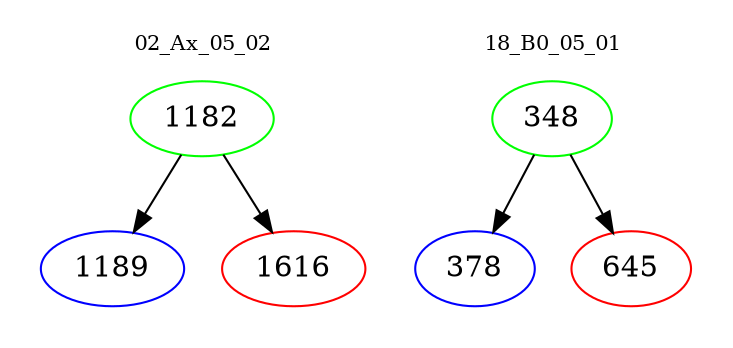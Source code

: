 digraph{
subgraph cluster_0 {
color = white
label = "02_Ax_05_02";
fontsize=10;
T0_1182 [label="1182", color="green"]
T0_1182 -> T0_1189 [color="black"]
T0_1189 [label="1189", color="blue"]
T0_1182 -> T0_1616 [color="black"]
T0_1616 [label="1616", color="red"]
}
subgraph cluster_1 {
color = white
label = "18_B0_05_01";
fontsize=10;
T1_348 [label="348", color="green"]
T1_348 -> T1_378 [color="black"]
T1_378 [label="378", color="blue"]
T1_348 -> T1_645 [color="black"]
T1_645 [label="645", color="red"]
}
}
